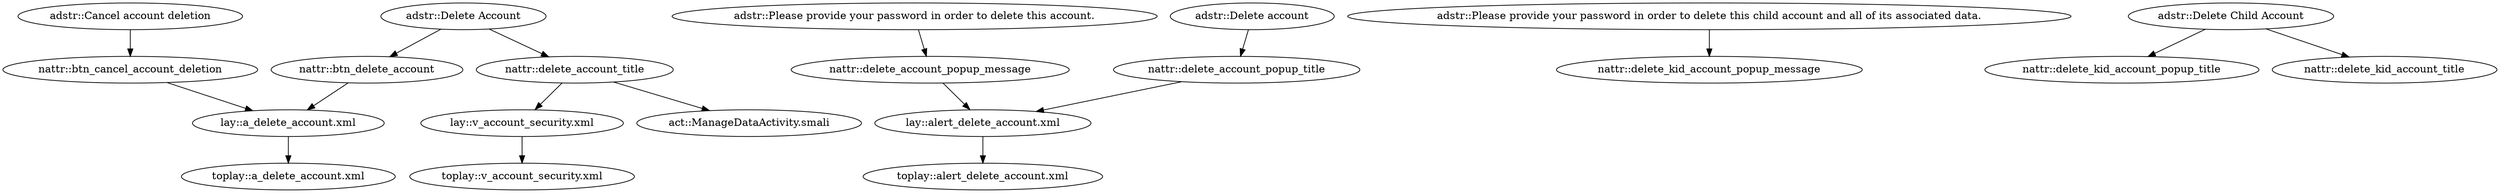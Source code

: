 digraph G {
"adstr::Delete Account" -> "nattr::btn_delete_account"
"adstr::Delete Account" -> "nattr::delete_account_title"
"adstr::Please provide your password in order to delete this account." -> "nattr::delete_account_popup_message"
"adstr::Delete account" -> "nattr::delete_account_popup_title"
"adstr::Please provide your password in order to delete this child account and all of its associated data." -> "nattr::delete_kid_account_popup_message"
"adstr::Delete Child Account" -> "nattr::delete_kid_account_popup_title"
"adstr::Delete Child Account" -> "nattr::delete_kid_account_title"
"adstr::Cancel account deletion" -> "nattr::btn_cancel_account_deletion"
"nattr::btn_delete_account" -> "lay::a_delete_account.xml"
"nattr::delete_account_title" -> "lay::v_account_security.xml"
"nattr::delete_account_popup_message" -> "lay::alert_delete_account.xml"
"nattr::delete_account_popup_title" -> "lay::alert_delete_account.xml"
"nattr::btn_cancel_account_deletion" -> "lay::a_delete_account.xml"
"nattr::delete_account_title" -> "act::ManageDataActivity.smali"
"lay::a_delete_account.xml" -> "toplay::a_delete_account.xml"
"lay::v_account_security.xml" -> "toplay::v_account_security.xml"
"lay::alert_delete_account.xml" -> "toplay::alert_delete_account.xml"
}
